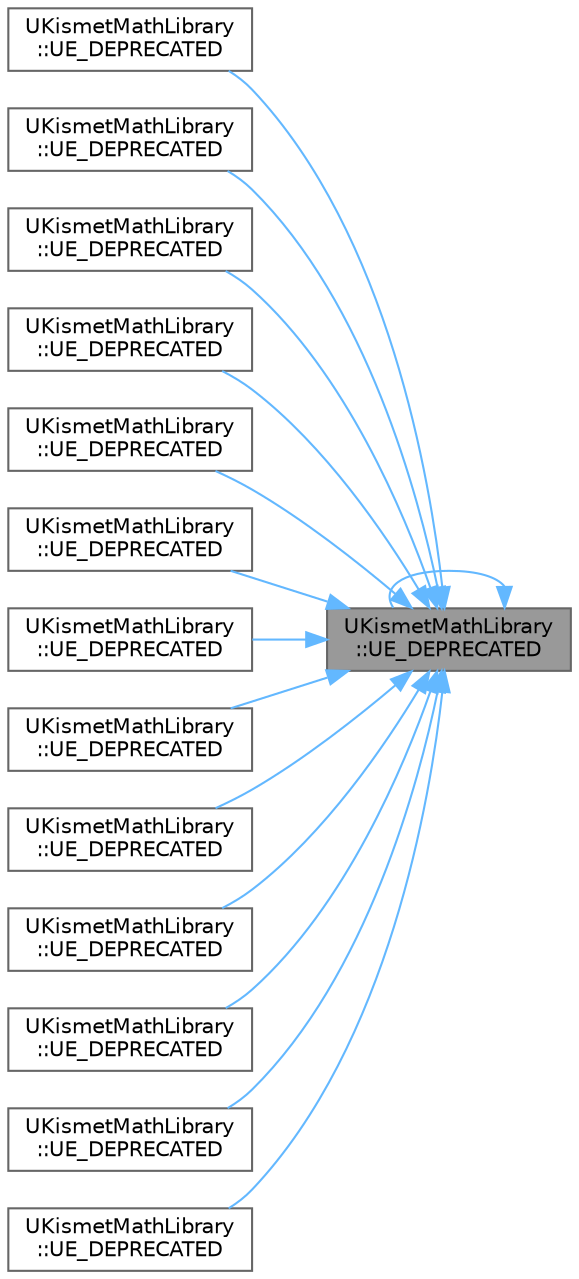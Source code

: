 digraph "UKismetMathLibrary::UE_DEPRECATED"
{
 // INTERACTIVE_SVG=YES
 // LATEX_PDF_SIZE
  bgcolor="transparent";
  edge [fontname=Helvetica,fontsize=10,labelfontname=Helvetica,labelfontsize=10];
  node [fontname=Helvetica,fontsize=10,shape=box,height=0.2,width=0.4];
  rankdir="RL";
  Node1 [id="Node000001",label="UKismetMathLibrary\l::UE_DEPRECATED",height=0.2,width=0.4,color="gray40", fillcolor="grey60", style="filled", fontcolor="black",tooltip=" "];
  Node1 -> Node2 [id="edge1_Node000001_Node000002",dir="back",color="steelblue1",style="solid",tooltip=" "];
  Node2 [id="Node000002",label="UKismetMathLibrary\l::UE_DEPRECATED",height=0.2,width=0.4,color="grey40", fillcolor="white", style="filled",URL="$d3/d8e/classUKismetMathLibrary.html#a708522a7b71e42e55080832a2f561352",tooltip="Converts a float into a LinearColor, where each element is a float."];
  Node1 -> Node3 [id="edge2_Node000001_Node000003",dir="back",color="steelblue1",style="solid",tooltip=" "];
  Node3 [id="Node000003",label="UKismetMathLibrary\l::UE_DEPRECATED",height=0.2,width=0.4,color="grey40", fillcolor="white", style="filled",URL="$d3/d8e/classUKismetMathLibrary.html#a963b2896b7c65ce525a9e967ab3ff69f",tooltip="Converts a bool to a float (0.0f or 1.0f)"];
  Node1 -> Node4 [id="edge3_Node000001_Node000004",dir="back",color="steelblue1",style="solid",tooltip=" "];
  Node4 [id="Node000004",label="UKismetMathLibrary\l::UE_DEPRECATED",height=0.2,width=0.4,color="grey40", fillcolor="white", style="filled",URL="$d3/d8e/classUKismetMathLibrary.html#ab044cf4f26cc77c422358acdf13086c4",tooltip="Converts a byte to a float."];
  Node1 -> Node5 [id="edge4_Node000001_Node000005",dir="back",color="steelblue1",style="solid",tooltip=" "];
  Node5 [id="Node000005",label="UKismetMathLibrary\l::UE_DEPRECATED",height=0.2,width=0.4,color="grey40", fillcolor="white", style="filled",URL="$d3/d8e/classUKismetMathLibrary.html#a8580a38c16f21bb37f92b82dfa2ceb7c",tooltip="Converts an integer to a float."];
  Node1 -> Node6 [id="edge5_Node000001_Node000006",dir="back",color="steelblue1",style="solid",tooltip=" "];
  Node6 [id="Node000006",label="UKismetMathLibrary\l::UE_DEPRECATED",height=0.2,width=0.4,color="grey40", fillcolor="white", style="filled",URL="$d3/d8e/classUKismetMathLibrary.html#a817661d95f4af84313569ceed35e1114",tooltip="Converts a float into a vector, where each element is that float."];
  Node1 -> Node1 [id="edge6_Node000001_Node000001",dir="back",color="steelblue1",style="solid",tooltip=" "];
  Node1 -> Node7 [id="edge7_Node000001_Node000007",dir="back",color="steelblue1",style="solid",tooltip=" "];
  Node7 [id="Node000007",label="UKismetMathLibrary\l::UE_DEPRECATED",height=0.2,width=0.4,color="grey40", fillcolor="white", style="filled",URL="$d3/d8e/classUKismetMathLibrary.html#a7119cd8f38878d759f5f7915e18da469",tooltip=" "];
  Node1 -> Node8 [id="edge8_Node000001_Node000008",dir="back",color="steelblue1",style="solid",tooltip=" "];
  Node8 [id="Node000008",label="UKismetMathLibrary\l::UE_DEPRECATED",height=0.2,width=0.4,color="grey40", fillcolor="white", style="filled",URL="$d3/d8e/classUKismetMathLibrary.html#a7581d9420895153f20984129fbdac965",tooltip=" "];
  Node1 -> Node9 [id="edge9_Node000001_Node000009",dir="back",color="steelblue1",style="solid",tooltip=" "];
  Node9 [id="Node000009",label="UKismetMathLibrary\l::UE_DEPRECATED",height=0.2,width=0.4,color="grey40", fillcolor="white", style="filled",URL="$d3/d8e/classUKismetMathLibrary.html#a605e5a207ae2557a703254ac4317e236",tooltip=" "];
  Node1 -> Node10 [id="edge10_Node000001_Node000010",dir="back",color="steelblue1",style="solid",tooltip=" "];
  Node10 [id="Node000010",label="UKismetMathLibrary\l::UE_DEPRECATED",height=0.2,width=0.4,color="grey40", fillcolor="white", style="filled",URL="$d3/d8e/classUKismetMathLibrary.html#a1291601df4129de8826e8a0abbf38077",tooltip=" "];
  Node1 -> Node11 [id="edge11_Node000001_Node000011",dir="back",color="steelblue1",style="solid",tooltip=" "];
  Node11 [id="Node000011",label="UKismetMathLibrary\l::UE_DEPRECATED",height=0.2,width=0.4,color="grey40", fillcolor="white", style="filled",URL="$d3/d8e/classUKismetMathLibrary.html#a158e856834fe2334e5ffc52b28351d82",tooltip=" "];
  Node1 -> Node12 [id="edge12_Node000001_Node000012",dir="back",color="steelblue1",style="solid",tooltip=" "];
  Node12 [id="Node000012",label="UKismetMathLibrary\l::UE_DEPRECATED",height=0.2,width=0.4,color="grey40", fillcolor="white", style="filled",URL="$d3/d8e/classUKismetMathLibrary.html#aa48287fb11e9ac4dc73bdf8ce4cc67f0",tooltip=" "];
  Node1 -> Node13 [id="edge13_Node000001_Node000013",dir="back",color="steelblue1",style="solid",tooltip=" "];
  Node13 [id="Node000013",label="UKismetMathLibrary\l::UE_DEPRECATED",height=0.2,width=0.4,color="grey40", fillcolor="white", style="filled",URL="$d3/d8e/classUKismetMathLibrary.html#ab4031be974c119770e37143655824b6c",tooltip=" "];
  Node1 -> Node14 [id="edge14_Node000001_Node000014",dir="back",color="steelblue1",style="solid",tooltip=" "];
  Node14 [id="Node000014",label="UKismetMathLibrary\l::UE_DEPRECATED",height=0.2,width=0.4,color="grey40", fillcolor="white", style="filled",URL="$d3/d8e/classUKismetMathLibrary.html#ab6558fd6e24b8a8db4be0176b0cd6ff1",tooltip=" "];
}
